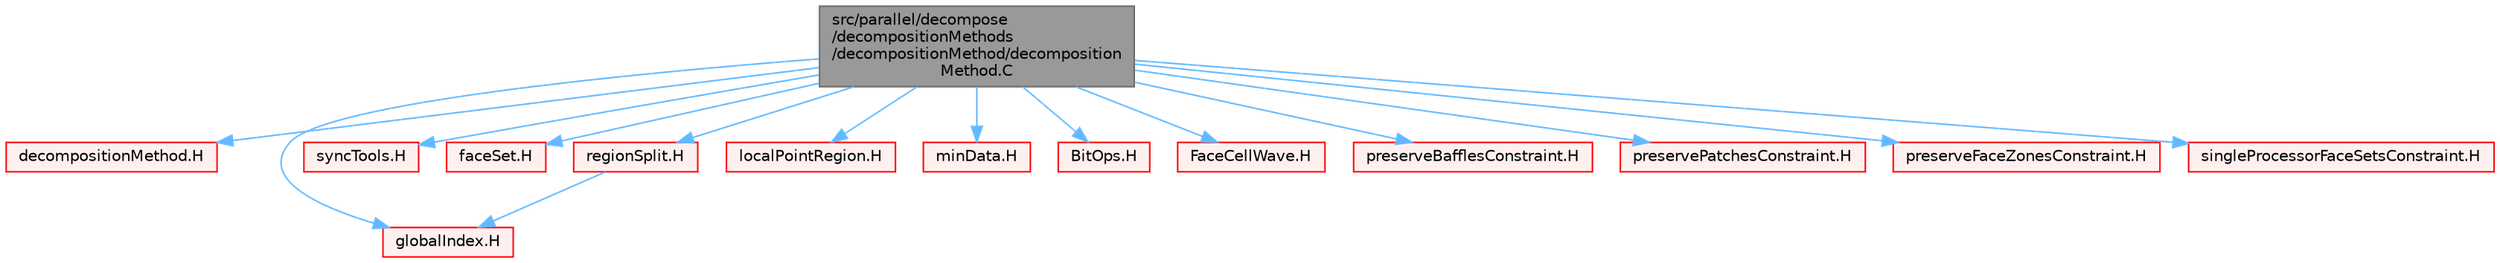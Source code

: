 digraph "src/parallel/decompose/decompositionMethods/decompositionMethod/decompositionMethod.C"
{
 // LATEX_PDF_SIZE
  bgcolor="transparent";
  edge [fontname=Helvetica,fontsize=10,labelfontname=Helvetica,labelfontsize=10];
  node [fontname=Helvetica,fontsize=10,shape=box,height=0.2,width=0.4];
  Node1 [id="Node000001",label="src/parallel/decompose\l/decompositionMethods\l/decompositionMethod/decomposition\lMethod.C",height=0.2,width=0.4,color="gray40", fillcolor="grey60", style="filled", fontcolor="black",tooltip=" "];
  Node1 -> Node2 [id="edge1_Node000001_Node000002",color="steelblue1",style="solid",tooltip=" "];
  Node2 [id="Node000002",label="decompositionMethod.H",height=0.2,width=0.4,color="red", fillcolor="#FFF0F0", style="filled",URL="$decompositionMethod_8H.html",tooltip=" "];
  Node1 -> Node294 [id="edge2_Node000001_Node000294",color="steelblue1",style="solid",tooltip=" "];
  Node294 [id="Node000294",label="globalIndex.H",height=0.2,width=0.4,color="red", fillcolor="#FFF0F0", style="filled",URL="$globalIndex_8H.html",tooltip=" "];
  Node1 -> Node297 [id="edge3_Node000001_Node000297",color="steelblue1",style="solid",tooltip=" "];
  Node297 [id="Node000297",label="syncTools.H",height=0.2,width=0.4,color="red", fillcolor="#FFF0F0", style="filled",URL="$syncTools_8H.html",tooltip=" "];
  Node1 -> Node311 [id="edge4_Node000001_Node000311",color="steelblue1",style="solid",tooltip=" "];
  Node311 [id="Node000311",label="faceSet.H",height=0.2,width=0.4,color="red", fillcolor="#FFF0F0", style="filled",URL="$faceSet_8H.html",tooltip=" "];
  Node1 -> Node313 [id="edge5_Node000001_Node000313",color="steelblue1",style="solid",tooltip=" "];
  Node313 [id="Node000313",label="regionSplit.H",height=0.2,width=0.4,color="red", fillcolor="#FFF0F0", style="filled",URL="$regionSplit_8H.html",tooltip=" "];
  Node313 -> Node294 [id="edge6_Node000313_Node000294",color="steelblue1",style="solid",tooltip=" "];
  Node1 -> Node315 [id="edge7_Node000001_Node000315",color="steelblue1",style="solid",tooltip=" "];
  Node315 [id="Node000315",label="localPointRegion.H",height=0.2,width=0.4,color="red", fillcolor="#FFF0F0", style="filled",URL="$localPointRegion_8H.html",tooltip=" "];
  Node1 -> Node316 [id="edge8_Node000001_Node000316",color="steelblue1",style="solid",tooltip=" "];
  Node316 [id="Node000316",label="minData.H",height=0.2,width=0.4,color="red", fillcolor="#FFF0F0", style="filled",URL="$minData_8H.html",tooltip=" "];
  Node1 -> Node192 [id="edge9_Node000001_Node000192",color="steelblue1",style="solid",tooltip=" "];
  Node192 [id="Node000192",label="BitOps.H",height=0.2,width=0.4,color="red", fillcolor="#FFF0F0", style="filled",URL="$BitOps_8H.html",tooltip=" "];
  Node1 -> Node318 [id="edge10_Node000001_Node000318",color="steelblue1",style="solid",tooltip=" "];
  Node318 [id="Node000318",label="FaceCellWave.H",height=0.2,width=0.4,color="red", fillcolor="#FFF0F0", style="filled",URL="$FaceCellWave_8H.html",tooltip=" "];
  Node1 -> Node320 [id="edge11_Node000001_Node000320",color="steelblue1",style="solid",tooltip=" "];
  Node320 [id="Node000320",label="preserveBafflesConstraint.H",height=0.2,width=0.4,color="red", fillcolor="#FFF0F0", style="filled",URL="$preserveBafflesConstraint_8H.html",tooltip=" "];
  Node1 -> Node321 [id="edge12_Node000001_Node000321",color="steelblue1",style="solid",tooltip=" "];
  Node321 [id="Node000321",label="preservePatchesConstraint.H",height=0.2,width=0.4,color="red", fillcolor="#FFF0F0", style="filled",URL="$preservePatchesConstraint_8H.html",tooltip=" "];
  Node1 -> Node322 [id="edge13_Node000001_Node000322",color="steelblue1",style="solid",tooltip=" "];
  Node322 [id="Node000322",label="preserveFaceZonesConstraint.H",height=0.2,width=0.4,color="red", fillcolor="#FFF0F0", style="filled",URL="$preserveFaceZonesConstraint_8H.html",tooltip=" "];
  Node1 -> Node323 [id="edge14_Node000001_Node000323",color="steelblue1",style="solid",tooltip=" "];
  Node323 [id="Node000323",label="singleProcessorFaceSetsConstraint.H",height=0.2,width=0.4,color="red", fillcolor="#FFF0F0", style="filled",URL="$singleProcessorFaceSetsConstraint_8H.html",tooltip=" "];
}
